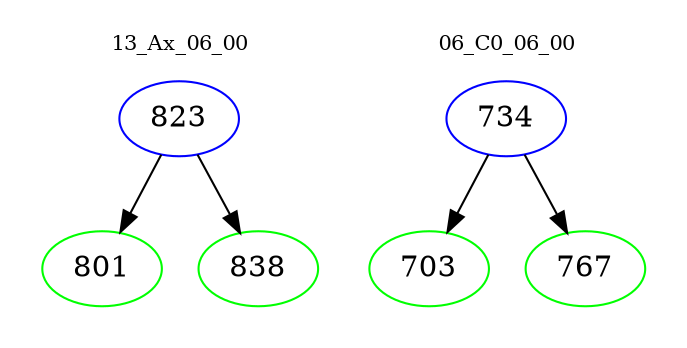digraph{
subgraph cluster_0 {
color = white
label = "13_Ax_06_00";
fontsize=10;
T0_823 [label="823", color="blue"]
T0_823 -> T0_801 [color="black"]
T0_801 [label="801", color="green"]
T0_823 -> T0_838 [color="black"]
T0_838 [label="838", color="green"]
}
subgraph cluster_1 {
color = white
label = "06_C0_06_00";
fontsize=10;
T1_734 [label="734", color="blue"]
T1_734 -> T1_703 [color="black"]
T1_703 [label="703", color="green"]
T1_734 -> T1_767 [color="black"]
T1_767 [label="767", color="green"]
}
}
